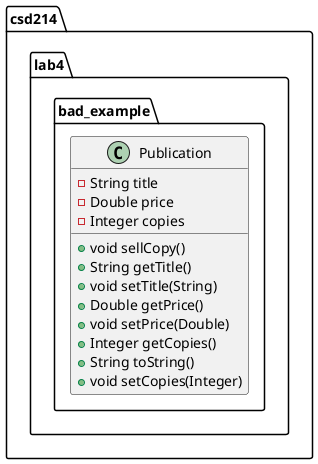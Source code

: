 @startuml
class csd214.lab4.bad_example.Publication {
- String title
- Double price
- Integer copies
+ void sellCopy()
+ String getTitle()
+ void setTitle(String)
+ Double getPrice()
+ void setPrice(Double)
+ Integer getCopies()
+ String toString()
+ void setCopies(Integer)
}
@enduml